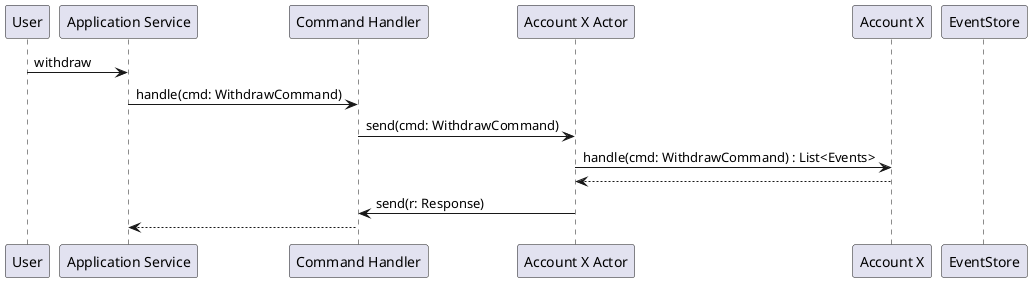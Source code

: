 @startuml

participant "User" as U
participant "Application Service" as AS
participant "Command Handler" as CH
participant "Account X Actor" as AC
participant "Account X" as A
participant "EventStore" as ES

U -> AS: withdraw
AS -> CH: handle(cmd: WithdrawCommand)
CH -> AC: send(cmd: WithdrawCommand)
AC -> A: handle(cmd: WithdrawCommand) : List<Events>
AC <-- A:
CH <- AC: send(r: Response)
AS <-- CH



@enduml